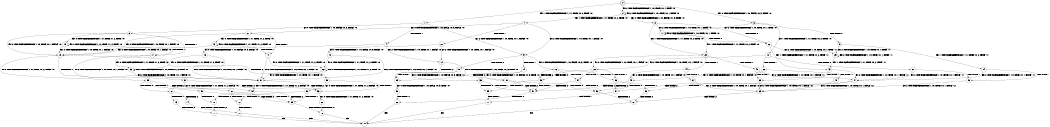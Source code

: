 digraph BCG {
size = "7, 10.5";
center = TRUE;
node [shape = circle];
0 [peripheries = 2];
0 -> 1 [label = "EX !1 !ATOMIC_EXCH_BRANCH (1, +1, TRUE, +0, 2, TRUE) !:0:"];
0 -> 2 [label = "EX !2 !ATOMIC_EXCH_BRANCH (1, +0, TRUE, +0, 1, TRUE) !:0:"];
0 -> 3 [label = "EX !0 !ATOMIC_EXCH_BRANCH (1, +0, FALSE, +0, 3, TRUE) !:0:"];
1 -> 4 [label = "TERMINATE !1"];
1 -> 5 [label = "EX !2 !ATOMIC_EXCH_BRANCH (1, +0, TRUE, +0, 1, FALSE) !:0:"];
1 -> 6 [label = "EX !0 !ATOMIC_EXCH_BRANCH (1, +0, FALSE, +0, 3, FALSE) !:0:"];
2 -> 7 [label = "EX !1 !ATOMIC_EXCH_BRANCH (1, +1, TRUE, +0, 2, TRUE) !:0:"];
2 -> 8 [label = "EX !0 !ATOMIC_EXCH_BRANCH (1, +0, FALSE, +0, 3, TRUE) !:0:"];
2 -> 2 [label = "EX !2 !ATOMIC_EXCH_BRANCH (1, +0, TRUE, +0, 1, TRUE) !:0:"];
3 -> 9 [label = "TERMINATE !0"];
3 -> 10 [label = "EX !1 !ATOMIC_EXCH_BRANCH (1, +1, TRUE, +0, 2, TRUE) !:0:"];
3 -> 11 [label = "EX !2 !ATOMIC_EXCH_BRANCH (1, +0, TRUE, +0, 1, TRUE) !:0:"];
4 -> 12 [label = "EX !2 !ATOMIC_EXCH_BRANCH (1, +0, TRUE, +0, 1, FALSE) !:0:"];
4 -> 13 [label = "EX !0 !ATOMIC_EXCH_BRANCH (1, +0, FALSE, +0, 3, FALSE) !:0:"];
5 -> 14 [label = "TERMINATE !1"];
5 -> 15 [label = "TERMINATE !2"];
5 -> 16 [label = "EX !0 !ATOMIC_EXCH_BRANCH (1, +0, FALSE, +0, 3, TRUE) !:0:"];
6 -> 17 [label = "TERMINATE !1"];
6 -> 18 [label = "EX !2 !ATOMIC_EXCH_BRANCH (1, +0, TRUE, +0, 1, FALSE) !:0:"];
6 -> 19 [label = "EX !0 !ATOMIC_EXCH_BRANCH (1, +1, TRUE, +1, 2, TRUE) !:0:"];
7 -> 20 [label = "TERMINATE !1"];
7 -> 21 [label = "EX !0 !ATOMIC_EXCH_BRANCH (1, +0, FALSE, +0, 3, FALSE) !:0:"];
7 -> 5 [label = "EX !2 !ATOMIC_EXCH_BRANCH (1, +0, TRUE, +0, 1, FALSE) !:0:"];
8 -> 22 [label = "TERMINATE !0"];
8 -> 23 [label = "EX !1 !ATOMIC_EXCH_BRANCH (1, +1, TRUE, +0, 2, TRUE) !:0:"];
8 -> 11 [label = "EX !2 !ATOMIC_EXCH_BRANCH (1, +0, TRUE, +0, 1, TRUE) !:0:"];
9 -> 24 [label = "EX !1 !ATOMIC_EXCH_BRANCH (1, +1, TRUE, +0, 2, TRUE) !:1:"];
9 -> 25 [label = "EX !2 !ATOMIC_EXCH_BRANCH (1, +0, TRUE, +0, 1, TRUE) !:1:"];
10 -> 26 [label = "TERMINATE !1"];
10 -> 27 [label = "TERMINATE !0"];
10 -> 28 [label = "EX !2 !ATOMIC_EXCH_BRANCH (1, +0, TRUE, +0, 1, FALSE) !:0:"];
11 -> 22 [label = "TERMINATE !0"];
11 -> 23 [label = "EX !1 !ATOMIC_EXCH_BRANCH (1, +1, TRUE, +0, 2, TRUE) !:0:"];
11 -> 11 [label = "EX !2 !ATOMIC_EXCH_BRANCH (1, +0, TRUE, +0, 1, TRUE) !:0:"];
12 -> 29 [label = "TERMINATE !2"];
12 -> 30 [label = "EX !0 !ATOMIC_EXCH_BRANCH (1, +0, FALSE, +0, 3, TRUE) !:0:"];
13 -> 31 [label = "EX !2 !ATOMIC_EXCH_BRANCH (1, +0, TRUE, +0, 1, FALSE) !:0:"];
13 -> 32 [label = "EX !0 !ATOMIC_EXCH_BRANCH (1, +1, TRUE, +1, 2, TRUE) !:0:"];
14 -> 29 [label = "TERMINATE !2"];
14 -> 30 [label = "EX !0 !ATOMIC_EXCH_BRANCH (1, +0, FALSE, +0, 3, TRUE) !:0:"];
15 -> 29 [label = "TERMINATE !1"];
15 -> 33 [label = "EX !0 !ATOMIC_EXCH_BRANCH (1, +0, FALSE, +0, 3, TRUE) !:0:"];
16 -> 34 [label = "TERMINATE !1"];
16 -> 35 [label = "TERMINATE !2"];
16 -> 36 [label = "TERMINATE !0"];
17 -> 31 [label = "EX !2 !ATOMIC_EXCH_BRANCH (1, +0, TRUE, +0, 1, FALSE) !:0:"];
17 -> 32 [label = "EX !0 !ATOMIC_EXCH_BRANCH (1, +1, TRUE, +1, 2, TRUE) !:0:"];
18 -> 37 [label = "TERMINATE !1"];
18 -> 38 [label = "TERMINATE !2"];
18 -> 39 [label = "EX !0 !ATOMIC_EXCH_BRANCH (1, +1, TRUE, +1, 2, FALSE) !:0:"];
19 -> 17 [label = "TERMINATE !1"];
19 -> 18 [label = "EX !2 !ATOMIC_EXCH_BRANCH (1, +0, TRUE, +0, 1, FALSE) !:0:"];
19 -> 19 [label = "EX !0 !ATOMIC_EXCH_BRANCH (1, +1, TRUE, +1, 2, TRUE) !:0:"];
20 -> 40 [label = "EX !0 !ATOMIC_EXCH_BRANCH (1, +0, FALSE, +0, 3, FALSE) !:0:"];
20 -> 12 [label = "EX !2 !ATOMIC_EXCH_BRANCH (1, +0, TRUE, +0, 1, FALSE) !:0:"];
21 -> 41 [label = "TERMINATE !1"];
21 -> 18 [label = "EX !2 !ATOMIC_EXCH_BRANCH (1, +0, TRUE, +0, 1, FALSE) !:0:"];
21 -> 42 [label = "EX !0 !ATOMIC_EXCH_BRANCH (1, +1, TRUE, +1, 2, TRUE) !:0:"];
22 -> 43 [label = "EX !1 !ATOMIC_EXCH_BRANCH (1, +1, TRUE, +0, 2, TRUE) !:1:"];
22 -> 25 [label = "EX !2 !ATOMIC_EXCH_BRANCH (1, +0, TRUE, +0, 1, TRUE) !:1:"];
23 -> 44 [label = "TERMINATE !1"];
23 -> 45 [label = "TERMINATE !0"];
23 -> 28 [label = "EX !2 !ATOMIC_EXCH_BRANCH (1, +0, TRUE, +0, 1, FALSE) !:0:"];
24 -> 46 [label = "TERMINATE !1"];
24 -> 47 [label = "EX !2 !ATOMIC_EXCH_BRANCH (1, +0, TRUE, +0, 1, FALSE) !:1:"];
25 -> 43 [label = "EX !1 !ATOMIC_EXCH_BRANCH (1, +1, TRUE, +0, 2, TRUE) !:1:"];
25 -> 25 [label = "EX !2 !ATOMIC_EXCH_BRANCH (1, +0, TRUE, +0, 1, TRUE) !:1:"];
26 -> 48 [label = "TERMINATE !0"];
26 -> 49 [label = "EX !2 !ATOMIC_EXCH_BRANCH (1, +0, TRUE, +0, 1, FALSE) !:0:"];
27 -> 46 [label = "TERMINATE !1"];
27 -> 47 [label = "EX !2 !ATOMIC_EXCH_BRANCH (1, +0, TRUE, +0, 1, FALSE) !:1:"];
28 -> 34 [label = "TERMINATE !1"];
28 -> 35 [label = "TERMINATE !2"];
28 -> 36 [label = "TERMINATE !0"];
29 -> 50 [label = "EX !0 !ATOMIC_EXCH_BRANCH (1, +0, FALSE, +0, 3, TRUE) !:0:"];
30 -> 51 [label = "TERMINATE !2"];
30 -> 52 [label = "TERMINATE !0"];
31 -> 53 [label = "TERMINATE !2"];
31 -> 54 [label = "EX !0 !ATOMIC_EXCH_BRANCH (1, +1, TRUE, +1, 2, FALSE) !:0:"];
32 -> 31 [label = "EX !2 !ATOMIC_EXCH_BRANCH (1, +0, TRUE, +0, 1, FALSE) !:0:"];
32 -> 32 [label = "EX !0 !ATOMIC_EXCH_BRANCH (1, +1, TRUE, +1, 2, TRUE) !:0:"];
33 -> 51 [label = "TERMINATE !1"];
33 -> 55 [label = "TERMINATE !0"];
34 -> 51 [label = "TERMINATE !2"];
34 -> 52 [label = "TERMINATE !0"];
35 -> 51 [label = "TERMINATE !1"];
35 -> 55 [label = "TERMINATE !0"];
36 -> 56 [label = "TERMINATE !1"];
36 -> 57 [label = "TERMINATE !2"];
37 -> 53 [label = "TERMINATE !2"];
37 -> 54 [label = "EX !0 !ATOMIC_EXCH_BRANCH (1, +1, TRUE, +1, 2, FALSE) !:0:"];
38 -> 53 [label = "TERMINATE !1"];
38 -> 58 [label = "EX !0 !ATOMIC_EXCH_BRANCH (1, +1, TRUE, +1, 2, FALSE) !:0:"];
39 -> 59 [label = "TERMINATE !1"];
39 -> 60 [label = "TERMINATE !2"];
39 -> 61 [label = "TERMINATE !0"];
40 -> 31 [label = "EX !2 !ATOMIC_EXCH_BRANCH (1, +0, TRUE, +0, 1, FALSE) !:0:"];
40 -> 62 [label = "EX !0 !ATOMIC_EXCH_BRANCH (1, +1, TRUE, +1, 2, TRUE) !:0:"];
41 -> 31 [label = "EX !2 !ATOMIC_EXCH_BRANCH (1, +0, TRUE, +0, 1, FALSE) !:0:"];
41 -> 62 [label = "EX !0 !ATOMIC_EXCH_BRANCH (1, +1, TRUE, +1, 2, TRUE) !:0:"];
42 -> 41 [label = "TERMINATE !1"];
42 -> 18 [label = "EX !2 !ATOMIC_EXCH_BRANCH (1, +0, TRUE, +0, 1, FALSE) !:0:"];
42 -> 42 [label = "EX !0 !ATOMIC_EXCH_BRANCH (1, +1, TRUE, +1, 2, TRUE) !:0:"];
43 -> 63 [label = "TERMINATE !1"];
43 -> 47 [label = "EX !2 !ATOMIC_EXCH_BRANCH (1, +0, TRUE, +0, 1, FALSE) !:1:"];
44 -> 64 [label = "TERMINATE !0"];
44 -> 49 [label = "EX !2 !ATOMIC_EXCH_BRANCH (1, +0, TRUE, +0, 1, FALSE) !:0:"];
45 -> 63 [label = "TERMINATE !1"];
45 -> 47 [label = "EX !2 !ATOMIC_EXCH_BRANCH (1, +0, TRUE, +0, 1, FALSE) !:1:"];
46 -> 65 [label = "EX !2 !ATOMIC_EXCH_BRANCH (1, +0, TRUE, +0, 1, FALSE) !:2:"];
47 -> 56 [label = "TERMINATE !1"];
47 -> 57 [label = "TERMINATE !2"];
48 -> 65 [label = "EX !2 !ATOMIC_EXCH_BRANCH (1, +0, TRUE, +0, 1, FALSE) !:2:"];
49 -> 51 [label = "TERMINATE !2"];
49 -> 52 [label = "TERMINATE !0"];
50 -> 66 [label = "TERMINATE !0"];
51 -> 66 [label = "TERMINATE !0"];
52 -> 67 [label = "TERMINATE !2"];
53 -> 68 [label = "EX !0 !ATOMIC_EXCH_BRANCH (1, +1, TRUE, +1, 2, FALSE) !:0:"];
54 -> 69 [label = "TERMINATE !2"];
54 -> 70 [label = "TERMINATE !0"];
55 -> 71 [label = "TERMINATE !1"];
56 -> 67 [label = "TERMINATE !2"];
57 -> 71 [label = "TERMINATE !1"];
58 -> 69 [label = "TERMINATE !1"];
58 -> 72 [label = "TERMINATE !0"];
59 -> 69 [label = "TERMINATE !2"];
59 -> 70 [label = "TERMINATE !0"];
60 -> 69 [label = "TERMINATE !1"];
60 -> 72 [label = "TERMINATE !0"];
61 -> 73 [label = "TERMINATE !1"];
61 -> 74 [label = "TERMINATE !2"];
62 -> 31 [label = "EX !2 !ATOMIC_EXCH_BRANCH (1, +0, TRUE, +0, 1, FALSE) !:0:"];
62 -> 62 [label = "EX !0 !ATOMIC_EXCH_BRANCH (1, +1, TRUE, +1, 2, TRUE) !:0:"];
63 -> 65 [label = "EX !2 !ATOMIC_EXCH_BRANCH (1, +0, TRUE, +0, 1, FALSE) !:2:"];
64 -> 65 [label = "EX !2 !ATOMIC_EXCH_BRANCH (1, +0, TRUE, +0, 1, FALSE) !:2:"];
65 -> 67 [label = "TERMINATE !2"];
66 -> 75 [label = "exit"];
67 -> 75 [label = "exit"];
68 -> 76 [label = "TERMINATE !0"];
69 -> 76 [label = "TERMINATE !0"];
70 -> 77 [label = "TERMINATE !2"];
71 -> 75 [label = "exit"];
72 -> 78 [label = "TERMINATE !1"];
73 -> 77 [label = "TERMINATE !2"];
74 -> 78 [label = "TERMINATE !1"];
76 -> 75 [label = "exit"];
77 -> 75 [label = "exit"];
78 -> 75 [label = "exit"];
}

